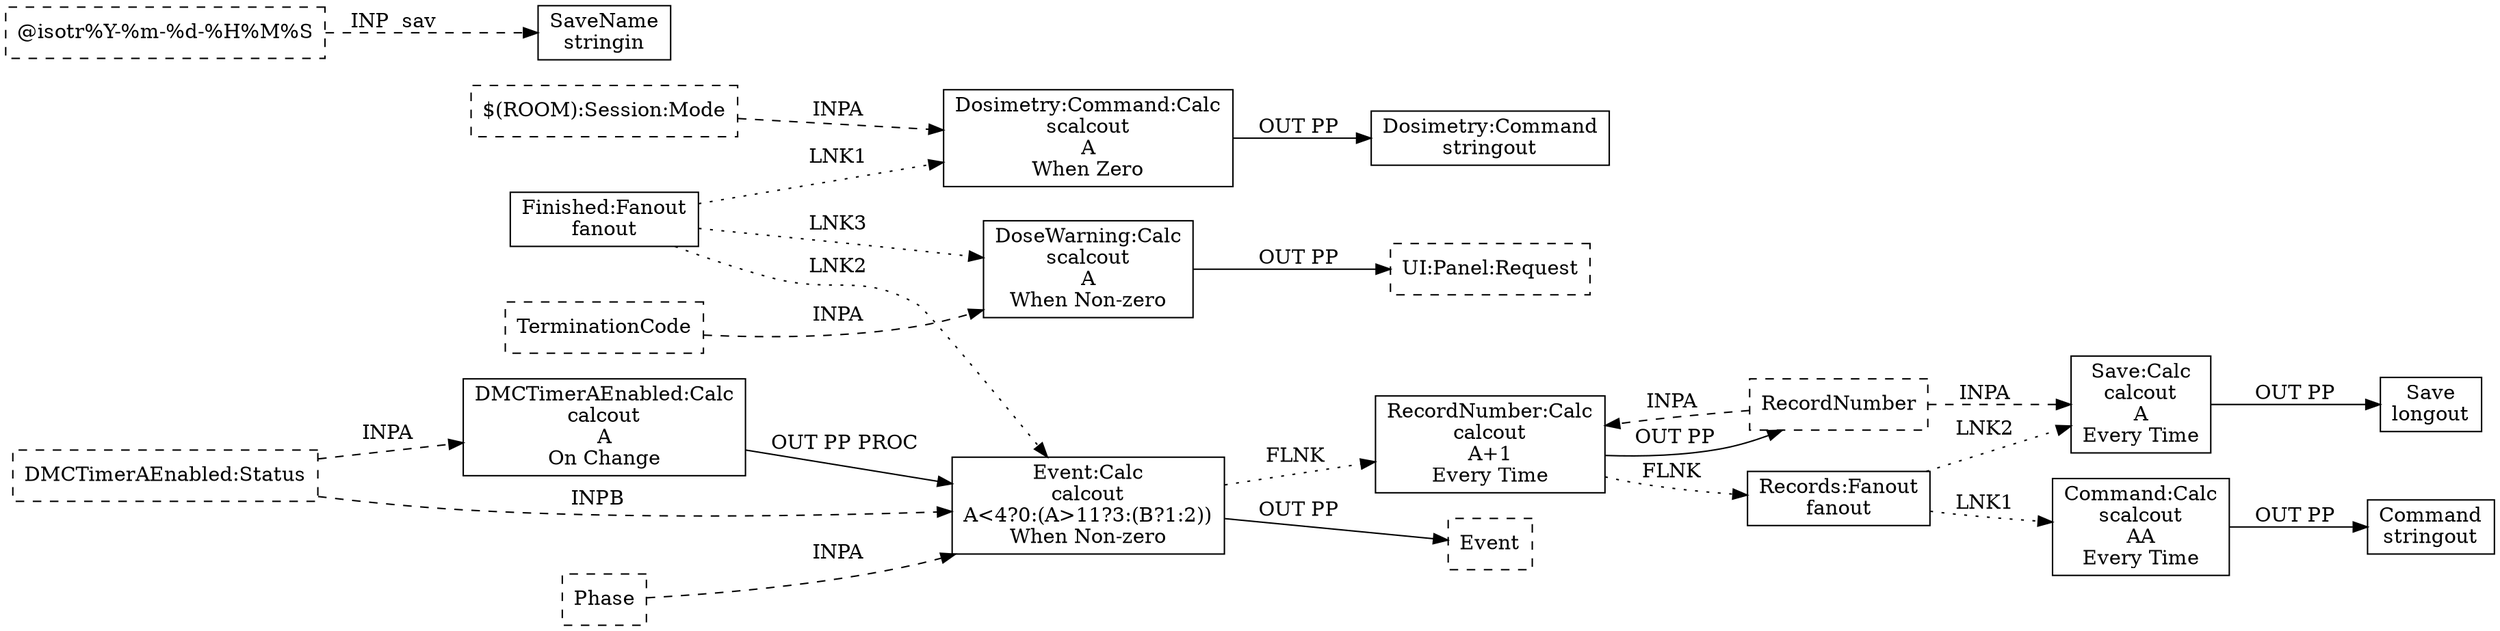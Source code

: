 digraph treatment_record {
  rankdir=LR;

  "Finished:Fanout" [ shape=box, label="Finished:Fanout\nfanout" ]
  "Finished:Fanout" -> "Dosimetry:Command:Calc" [ label="LNK1  ", style="dotted" ]
  "Finished:Fanout" -> "DoseWarning:Calc" [ label="LNK3  ", style="dotted" ]
  "Finished:Fanout" -> "Event:Calc" [ label="LNK2  ", style="dotted" ]
  "DoseWarning:Calc" [ shape=box, label="DoseWarning:Calc\nscalcout\nA\nWhen Non-zero" ]
  "TerminationCode" -> "DoseWarning:Calc" [ label="INPA  ", style="dashed" ]
  "DoseWarning:Calc" -> "UI:Panel:Request" [ label="OUT PP ", style="solid" ]
  "DMCTimerAEnabled:Calc" [ shape=box, label="DMCTimerAEnabled:Calc\ncalcout\nA\nOn Change" ]
  "DMCTimerAEnabled:Status" -> "DMCTimerAEnabled:Calc" [ label="INPA  ", style="dashed" ]
  "DMCTimerAEnabled:Calc" -> "Event:Calc" [ label="OUT PP PROC", style="solid" ]
  "Event:Calc" [ shape=box, label="Event:Calc\ncalcout\nA<4?0:(A>11?3:(B?1:2))\nWhen Non-zero" ]
  "DMCTimerAEnabled:Status" -> "Event:Calc" [ label="INPB  ", style="dashed" ]
  "Phase" -> "Event:Calc" [ label="INPA  ", style="dashed" ]
  "Event:Calc" -> "RecordNumber:Calc" [ label="FLNK  ", style="dotted" ]
  "Event:Calc" -> "Event" [ label="OUT PP ", style="solid" ]
  "RecordNumber:Calc" [ shape=box, label="RecordNumber:Calc\ncalcout\nA+1\nEvery Time" ]
  "RecordNumber" -> "RecordNumber:Calc" [ label="INPA  ", style="dashed" ]
  "RecordNumber:Calc" -> "Records:Fanout" [ label="FLNK  ", style="dotted" ]
  "RecordNumber:Calc" -> "RecordNumber" [ label="OUT PP ", style="solid" ]
  "Records:Fanout" [ shape=box, label="Records:Fanout\nfanout" ]
  "Records:Fanout" -> "Command:Calc" [ label="LNK1  ", style="dotted" ]
  "Records:Fanout" -> "Save:Calc" [ label="LNK2  ", style="dotted" ]
  "Save:Calc" [ shape=box, label="Save:Calc\ncalcout\nA\nEvery Time" ]
  "RecordNumber" -> "Save:Calc" [ label="INPA  ", style="dashed" ]
  "Save:Calc" -> "Save" [ label="OUT PP ", style="solid" ]
  "Save" [ shape=box, label="Save\nlongout" ]
  "SaveName" [ shape=box, label="SaveName\nstringin" ]
  "@isotr%Y-%m-%d-%H%M%S" -> "SaveName" [ label="INP  sav", style="dashed" ]
  "Dosimetry:Command:Calc" [ shape=box, label="Dosimetry:Command:Calc\nscalcout\nA\nWhen Zero" ]
  "$(ROOM):Session:Mode" -> "Dosimetry:Command:Calc" [ label="INPA  ", style="dashed" ]
  "Dosimetry:Command:Calc" -> "Dosimetry:Command" [ label="OUT PP ", style="solid" ]
  "Dosimetry:Command" [ shape=box, label="Dosimetry:Command\nstringout" ]
  "Command:Calc" [ shape=box, label="Command:Calc\nscalcout\nAA\nEvery Time" ]
  "Command:Calc" -> "Command" [ label="OUT PP ", style="solid" ]
  "Command" [ shape=box, label="Command\nstringout" ]
  "TerminationCode" [ shape=box, style=dashed ]
  "$(ROOM):Session:Mode" [ shape=box, style=dashed ]
  "@isotr%Y-%m-%d-%H%M%S" [ shape=box, style=dashed ]
  "DMCTimerAEnabled:Status" [ shape=box, style=dashed ]
  "Phase" [ shape=box, style=dashed ]
  "RecordNumber" [ shape=box, style=dashed ]
  "Event" [ shape=box, style=dashed ]
  "UI:Panel:Request" [ shape=box, style=dashed ]

}
